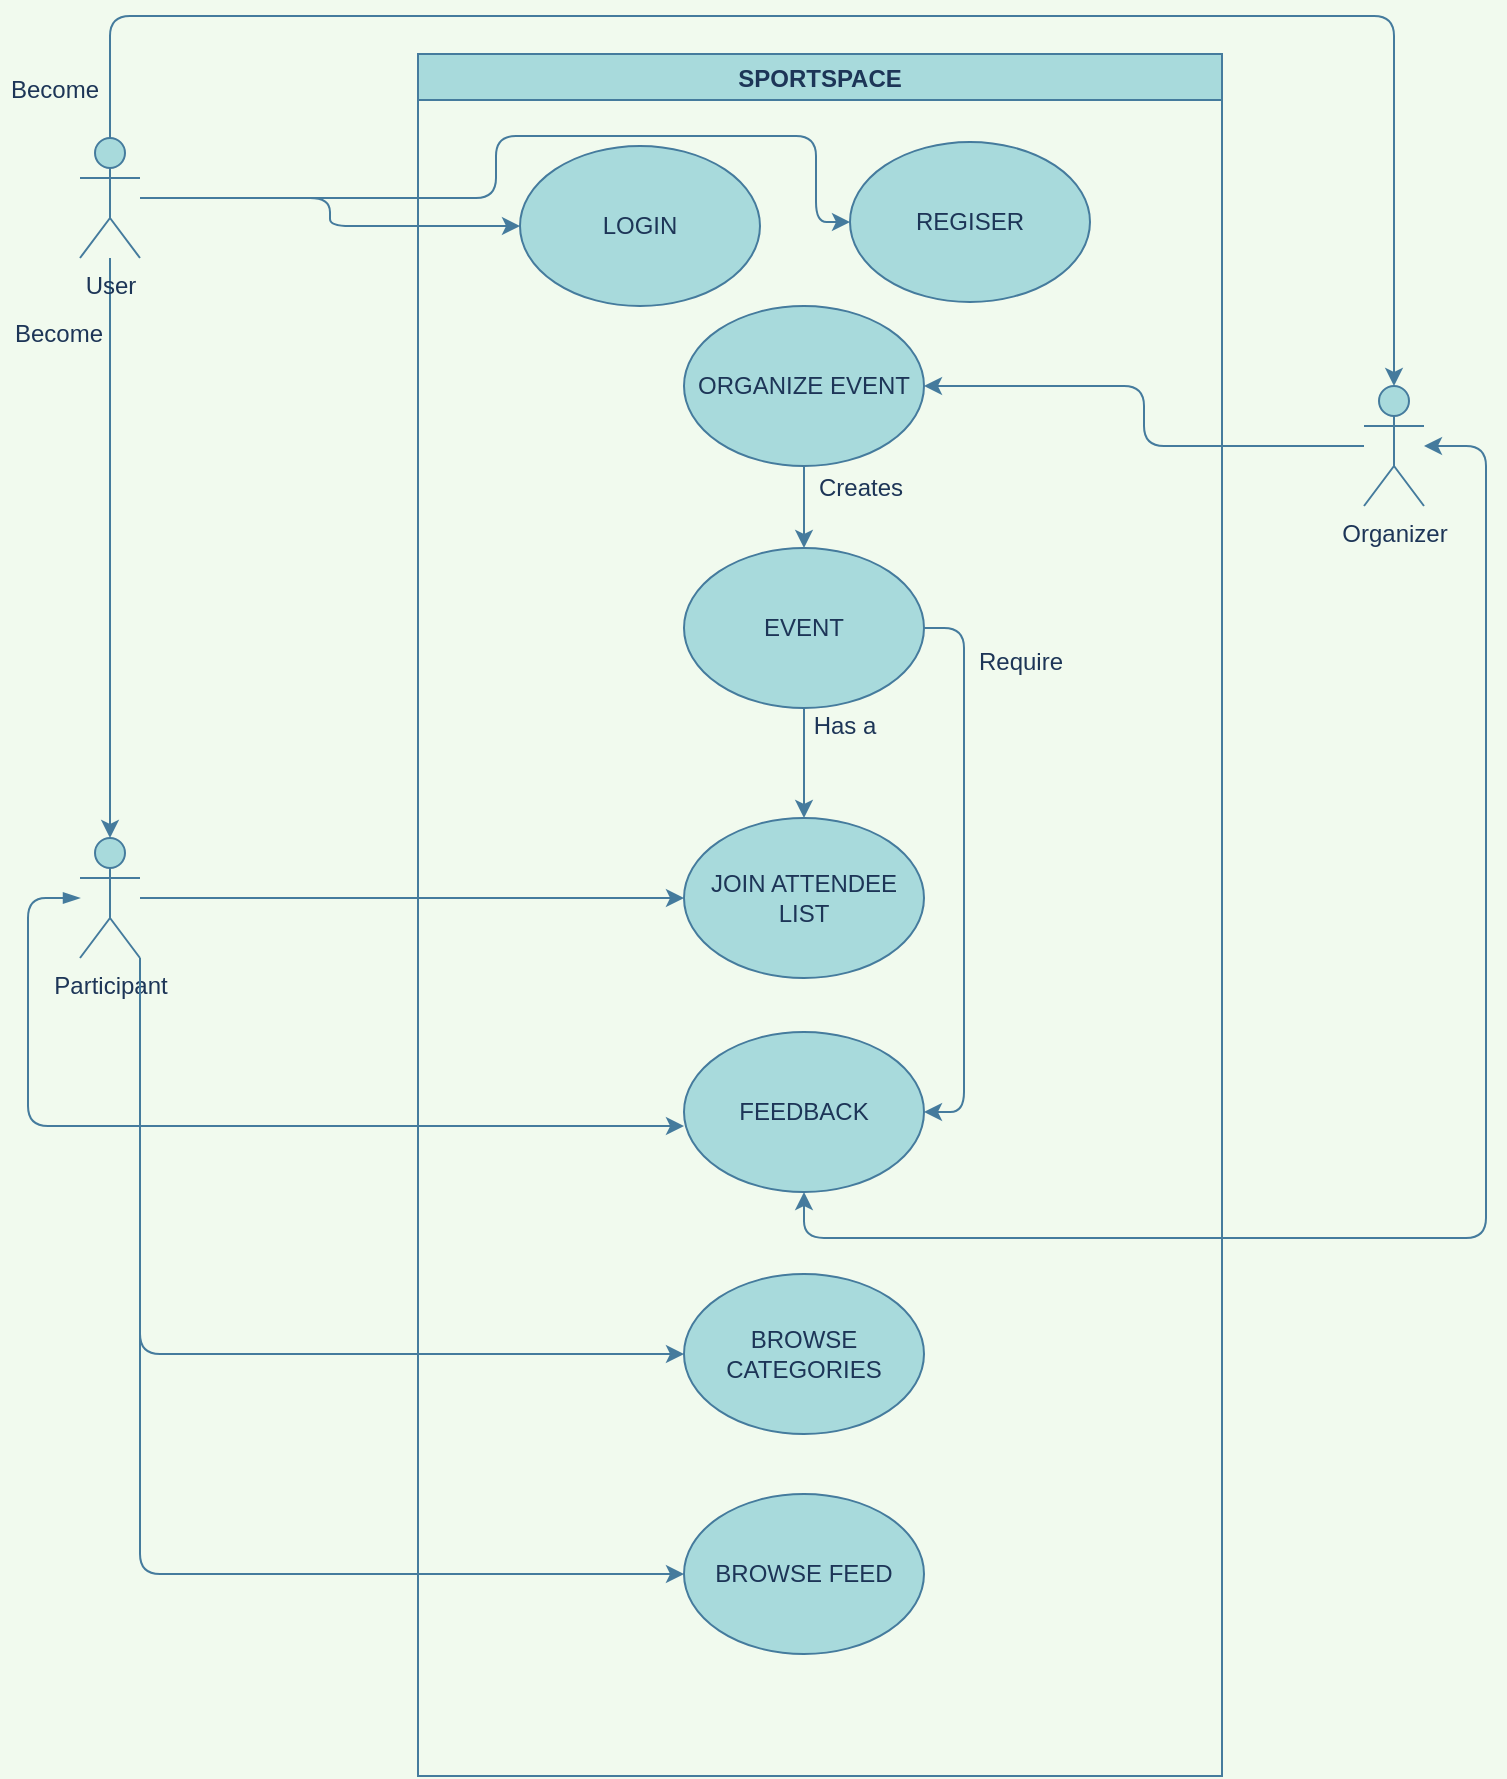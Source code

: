 <mxfile version="16.5.1" type="device"><diagram id="w91YZCMbuLcGvmWozIPQ" name="Page-1"><mxGraphModel dx="1102" dy="857" grid="0" gridSize="10" guides="1" tooltips="1" connect="1" arrows="1" fold="1" page="1" pageScale="1" pageWidth="827" pageHeight="1169" background="#F1FAEE" math="0" shadow="0"><root><mxCell id="0"/><mxCell id="1" parent="0"/><mxCell id="FLaxNB8v5p9RRaNLmB-1-30" style="edgeStyle=orthogonalEdgeStyle;curved=0;rounded=1;sketch=0;orthogonalLoop=1;jettySize=auto;html=1;entryX=0;entryY=0.5;entryDx=0;entryDy=0;fontColor=#1D3557;strokeColor=#457B9D;fillColor=#A8DADC;" parent="1" source="FLaxNB8v5p9RRaNLmB-1-1" target="FLaxNB8v5p9RRaNLmB-1-9" edge="1"><mxGeometry relative="1" as="geometry"/></mxCell><mxCell id="FLaxNB8v5p9RRaNLmB-1-33" style="edgeStyle=orthogonalEdgeStyle;curved=0;rounded=1;sketch=0;orthogonalLoop=1;jettySize=auto;html=1;entryX=0;entryY=0.588;entryDx=0;entryDy=0;entryPerimeter=0;fontColor=#1D3557;strokeColor=#457B9D;fillColor=#A8DADC;startArrow=blockThin;startFill=1;" parent="1" source="FLaxNB8v5p9RRaNLmB-1-1" target="FLaxNB8v5p9RRaNLmB-1-8" edge="1"><mxGeometry relative="1" as="geometry"><Array as="points"><mxPoint x="51" y="455"/><mxPoint x="51" y="569"/></Array></mxGeometry></mxCell><mxCell id="FLaxNB8v5p9RRaNLmB-1-1" value="Participant" style="shape=umlActor;verticalLabelPosition=bottom;verticalAlign=top;html=1;outlineConnect=0;rounded=1;sketch=0;fontColor=#1D3557;strokeColor=#457B9D;fillColor=#A8DADC;" parent="1" vertex="1"><mxGeometry x="77" y="425" width="30" height="60" as="geometry"/></mxCell><mxCell id="FLaxNB8v5p9RRaNLmB-1-4" value="SPORTSPACE" style="swimlane;rounded=0;sketch=0;fontColor=#1D3557;strokeColor=#457B9D;fillColor=#A8DADC;" parent="1" vertex="1"><mxGeometry x="246" y="33" width="402" height="861" as="geometry"/></mxCell><mxCell id="FLaxNB8v5p9RRaNLmB-1-5" value="LOGIN" style="ellipse;whiteSpace=wrap;html=1;rounded=0;sketch=0;fontColor=#1D3557;strokeColor=#457B9D;fillColor=#A8DADC;" parent="FLaxNB8v5p9RRaNLmB-1-4" vertex="1"><mxGeometry x="51" y="46" width="120" height="80" as="geometry"/></mxCell><mxCell id="FLaxNB8v5p9RRaNLmB-1-6" value="REGISER" style="ellipse;whiteSpace=wrap;html=1;rounded=0;sketch=0;fontColor=#1D3557;strokeColor=#457B9D;fillColor=#A8DADC;" parent="FLaxNB8v5p9RRaNLmB-1-4" vertex="1"><mxGeometry x="216" y="44" width="120" height="80" as="geometry"/></mxCell><mxCell id="FLaxNB8v5p9RRaNLmB-1-26" style="edgeStyle=orthogonalEdgeStyle;curved=0;rounded=1;sketch=0;orthogonalLoop=1;jettySize=auto;html=1;fontColor=#1D3557;strokeColor=#457B9D;fillColor=#A8DADC;" parent="FLaxNB8v5p9RRaNLmB-1-4" source="FLaxNB8v5p9RRaNLmB-1-10" target="FLaxNB8v5p9RRaNLmB-1-25" edge="1"><mxGeometry relative="1" as="geometry"/></mxCell><mxCell id="FLaxNB8v5p9RRaNLmB-1-10" value="ORGANIZE EVENT" style="ellipse;whiteSpace=wrap;html=1;rounded=0;sketch=0;fontColor=#1D3557;strokeColor=#457B9D;fillColor=#A8DADC;" parent="FLaxNB8v5p9RRaNLmB-1-4" vertex="1"><mxGeometry x="133" y="126" width="120" height="80" as="geometry"/></mxCell><mxCell id="FLaxNB8v5p9RRaNLmB-1-9" value="JOIN ATTENDEE LIST" style="ellipse;whiteSpace=wrap;html=1;rounded=0;sketch=0;fontColor=#1D3557;strokeColor=#457B9D;fillColor=#A8DADC;" parent="FLaxNB8v5p9RRaNLmB-1-4" vertex="1"><mxGeometry x="133" y="382" width="120" height="80" as="geometry"/></mxCell><mxCell id="FLaxNB8v5p9RRaNLmB-1-8" value="FEEDBACK" style="ellipse;whiteSpace=wrap;html=1;rounded=0;sketch=0;fontColor=#1D3557;strokeColor=#457B9D;fillColor=#A8DADC;" parent="FLaxNB8v5p9RRaNLmB-1-4" vertex="1"><mxGeometry x="133" y="489" width="120" height="80" as="geometry"/></mxCell><mxCell id="FLaxNB8v5p9RRaNLmB-1-28" value="" style="edgeStyle=orthogonalEdgeStyle;curved=0;rounded=1;sketch=0;orthogonalLoop=1;jettySize=auto;html=1;fontColor=#1D3557;strokeColor=#457B9D;fillColor=#A8DADC;" parent="FLaxNB8v5p9RRaNLmB-1-4" source="FLaxNB8v5p9RRaNLmB-1-25" target="FLaxNB8v5p9RRaNLmB-1-9" edge="1"><mxGeometry relative="1" as="geometry"/></mxCell><mxCell id="FLaxNB8v5p9RRaNLmB-1-31" style="edgeStyle=orthogonalEdgeStyle;curved=0;rounded=1;sketch=0;orthogonalLoop=1;jettySize=auto;html=1;entryX=1;entryY=0.5;entryDx=0;entryDy=0;fontColor=#1D3557;strokeColor=#457B9D;fillColor=#A8DADC;exitX=1;exitY=0.5;exitDx=0;exitDy=0;" parent="FLaxNB8v5p9RRaNLmB-1-4" source="FLaxNB8v5p9RRaNLmB-1-25" target="FLaxNB8v5p9RRaNLmB-1-8" edge="1"><mxGeometry relative="1" as="geometry"/></mxCell><mxCell id="FLaxNB8v5p9RRaNLmB-1-25" value="EVENT" style="ellipse;whiteSpace=wrap;html=1;rounded=0;sketch=0;fontColor=#1D3557;strokeColor=#457B9D;fillColor=#A8DADC;" parent="FLaxNB8v5p9RRaNLmB-1-4" vertex="1"><mxGeometry x="133" y="247" width="120" height="80" as="geometry"/></mxCell><mxCell id="FLaxNB8v5p9RRaNLmB-1-27" value="Creates" style="text;html=1;align=center;verticalAlign=middle;resizable=0;points=[];autosize=1;strokeColor=none;fillColor=none;fontColor=#1D3557;" parent="FLaxNB8v5p9RRaNLmB-1-4" vertex="1"><mxGeometry x="195" y="208" width="52" height="18" as="geometry"/></mxCell><mxCell id="FLaxNB8v5p9RRaNLmB-1-29" value="Has a" style="text;html=1;align=center;verticalAlign=middle;resizable=0;points=[];autosize=1;strokeColor=none;fillColor=none;fontColor=#1D3557;" parent="FLaxNB8v5p9RRaNLmB-1-4" vertex="1"><mxGeometry x="192" y="327" width="41" height="18" as="geometry"/></mxCell><mxCell id="FLaxNB8v5p9RRaNLmB-1-32" value="Require" style="text;html=1;align=center;verticalAlign=middle;resizable=0;points=[];autosize=1;strokeColor=none;fillColor=none;fontColor=#1D3557;" parent="FLaxNB8v5p9RRaNLmB-1-4" vertex="1"><mxGeometry x="275" y="295" width="52" height="18" as="geometry"/></mxCell><mxCell id="6vTJjtdeu2vQ8EaLTBHE-1" value="BROWSE CATEGORIES" style="ellipse;whiteSpace=wrap;html=1;rounded=0;sketch=0;fontColor=#1D3557;strokeColor=#457B9D;fillColor=#A8DADC;" vertex="1" parent="FLaxNB8v5p9RRaNLmB-1-4"><mxGeometry x="133" y="610" width="120" height="80" as="geometry"/></mxCell><mxCell id="6vTJjtdeu2vQ8EaLTBHE-2" value="BROWSE FEED" style="ellipse;whiteSpace=wrap;html=1;rounded=0;sketch=0;fontColor=#1D3557;strokeColor=#457B9D;fillColor=#A8DADC;" vertex="1" parent="FLaxNB8v5p9RRaNLmB-1-4"><mxGeometry x="133" y="720" width="120" height="80" as="geometry"/></mxCell><mxCell id="FLaxNB8v5p9RRaNLmB-1-24" style="edgeStyle=orthogonalEdgeStyle;curved=0;rounded=1;sketch=0;orthogonalLoop=1;jettySize=auto;html=1;entryX=1;entryY=0.5;entryDx=0;entryDy=0;fontColor=#1D3557;strokeColor=#457B9D;fillColor=#A8DADC;" parent="1" source="FLaxNB8v5p9RRaNLmB-1-11" target="FLaxNB8v5p9RRaNLmB-1-10" edge="1"><mxGeometry relative="1" as="geometry"/></mxCell><mxCell id="FLaxNB8v5p9RRaNLmB-1-34" style="edgeStyle=orthogonalEdgeStyle;curved=0;rounded=1;sketch=0;orthogonalLoop=1;jettySize=auto;html=1;entryX=0.5;entryY=1;entryDx=0;entryDy=0;fontColor=#1D3557;strokeColor=#457B9D;fillColor=#A8DADC;startArrow=classic;startFill=1;" parent="1" source="FLaxNB8v5p9RRaNLmB-1-11" target="FLaxNB8v5p9RRaNLmB-1-8" edge="1"><mxGeometry relative="1" as="geometry"><Array as="points"><mxPoint x="780" y="229"/><mxPoint x="780" y="625"/><mxPoint x="439" y="625"/></Array></mxGeometry></mxCell><mxCell id="FLaxNB8v5p9RRaNLmB-1-11" value="Organizer" style="shape=umlActor;verticalLabelPosition=bottom;verticalAlign=top;html=1;outlineConnect=0;rounded=1;sketch=0;fontColor=#1D3557;strokeColor=#457B9D;fillColor=#A8DADC;" parent="1" vertex="1"><mxGeometry x="719" y="199" width="30" height="60" as="geometry"/></mxCell><mxCell id="FLaxNB8v5p9RRaNLmB-1-16" style="edgeStyle=orthogonalEdgeStyle;curved=0;rounded=1;sketch=0;orthogonalLoop=1;jettySize=auto;html=1;entryX=0.5;entryY=0;entryDx=0;entryDy=0;entryPerimeter=0;fontColor=#1D3557;strokeColor=#457B9D;fillColor=#A8DADC;" parent="1" source="FLaxNB8v5p9RRaNLmB-1-15" target="FLaxNB8v5p9RRaNLmB-1-11" edge="1"><mxGeometry relative="1" as="geometry"><Array as="points"><mxPoint x="92" y="14"/><mxPoint x="734" y="14"/></Array></mxGeometry></mxCell><mxCell id="FLaxNB8v5p9RRaNLmB-1-17" style="edgeStyle=orthogonalEdgeStyle;curved=0;rounded=1;sketch=0;orthogonalLoop=1;jettySize=auto;html=1;entryX=0.5;entryY=0;entryDx=0;entryDy=0;entryPerimeter=0;fontColor=#1D3557;strokeColor=#457B9D;fillColor=#A8DADC;" parent="1" source="FLaxNB8v5p9RRaNLmB-1-15" target="FLaxNB8v5p9RRaNLmB-1-1" edge="1"><mxGeometry relative="1" as="geometry"/></mxCell><mxCell id="FLaxNB8v5p9RRaNLmB-1-18" style="edgeStyle=orthogonalEdgeStyle;curved=0;rounded=1;sketch=0;orthogonalLoop=1;jettySize=auto;html=1;entryX=0;entryY=0.5;entryDx=0;entryDy=0;fontColor=#1D3557;strokeColor=#457B9D;fillColor=#A8DADC;" parent="1" source="FLaxNB8v5p9RRaNLmB-1-15" target="FLaxNB8v5p9RRaNLmB-1-5" edge="1"><mxGeometry relative="1" as="geometry"/></mxCell><mxCell id="FLaxNB8v5p9RRaNLmB-1-19" style="edgeStyle=orthogonalEdgeStyle;curved=0;rounded=1;sketch=0;orthogonalLoop=1;jettySize=auto;html=1;entryX=0;entryY=0.5;entryDx=0;entryDy=0;fontColor=#1D3557;strokeColor=#457B9D;fillColor=#A8DADC;" parent="1" source="FLaxNB8v5p9RRaNLmB-1-15" target="FLaxNB8v5p9RRaNLmB-1-6" edge="1"><mxGeometry relative="1" as="geometry"><Array as="points"><mxPoint x="285" y="105"/><mxPoint x="285" y="74"/><mxPoint x="445" y="74"/><mxPoint x="445" y="117"/></Array></mxGeometry></mxCell><mxCell id="FLaxNB8v5p9RRaNLmB-1-15" value="User" style="shape=umlActor;verticalLabelPosition=bottom;verticalAlign=top;html=1;outlineConnect=0;rounded=1;sketch=0;fontColor=#1D3557;strokeColor=#457B9D;fillColor=#A8DADC;" parent="1" vertex="1"><mxGeometry x="77" y="75" width="30" height="60" as="geometry"/></mxCell><mxCell id="FLaxNB8v5p9RRaNLmB-1-35" value="Become" style="text;html=1;align=center;verticalAlign=middle;resizable=0;points=[];autosize=1;strokeColor=none;fillColor=none;fontColor=#1D3557;" parent="1" vertex="1"><mxGeometry x="39" y="164" width="54" height="18" as="geometry"/></mxCell><mxCell id="FLaxNB8v5p9RRaNLmB-1-36" value="Become" style="text;html=1;align=center;verticalAlign=middle;resizable=0;points=[];autosize=1;strokeColor=none;fillColor=none;fontColor=#1D3557;" parent="1" vertex="1"><mxGeometry x="37" y="42" width="54" height="18" as="geometry"/></mxCell><mxCell id="6vTJjtdeu2vQ8EaLTBHE-4" style="edgeStyle=orthogonalEdgeStyle;curved=0;rounded=1;sketch=0;orthogonalLoop=1;jettySize=auto;html=1;entryX=0;entryY=0.5;entryDx=0;entryDy=0;fontColor=#1D3557;strokeColor=#457B9D;fillColor=#A8DADC;exitX=1;exitY=1;exitDx=0;exitDy=0;exitPerimeter=0;" edge="1" parent="1" source="FLaxNB8v5p9RRaNLmB-1-1" target="6vTJjtdeu2vQ8EaLTBHE-1"><mxGeometry relative="1" as="geometry"><mxPoint x="117" y="465" as="sourcePoint"/><mxPoint x="389" y="465" as="targetPoint"/></mxGeometry></mxCell><mxCell id="6vTJjtdeu2vQ8EaLTBHE-6" style="edgeStyle=orthogonalEdgeStyle;curved=0;rounded=1;sketch=0;orthogonalLoop=1;jettySize=auto;html=1;entryX=0;entryY=0.5;entryDx=0;entryDy=0;fontColor=#1D3557;strokeColor=#457B9D;fillColor=#A8DADC;exitX=1;exitY=1;exitDx=0;exitDy=0;exitPerimeter=0;" edge="1" parent="1" source="FLaxNB8v5p9RRaNLmB-1-1" target="6vTJjtdeu2vQ8EaLTBHE-2"><mxGeometry relative="1" as="geometry"><mxPoint x="-26" y="649" as="sourcePoint"/><mxPoint x="246" y="847" as="targetPoint"/></mxGeometry></mxCell></root></mxGraphModel></diagram></mxfile>